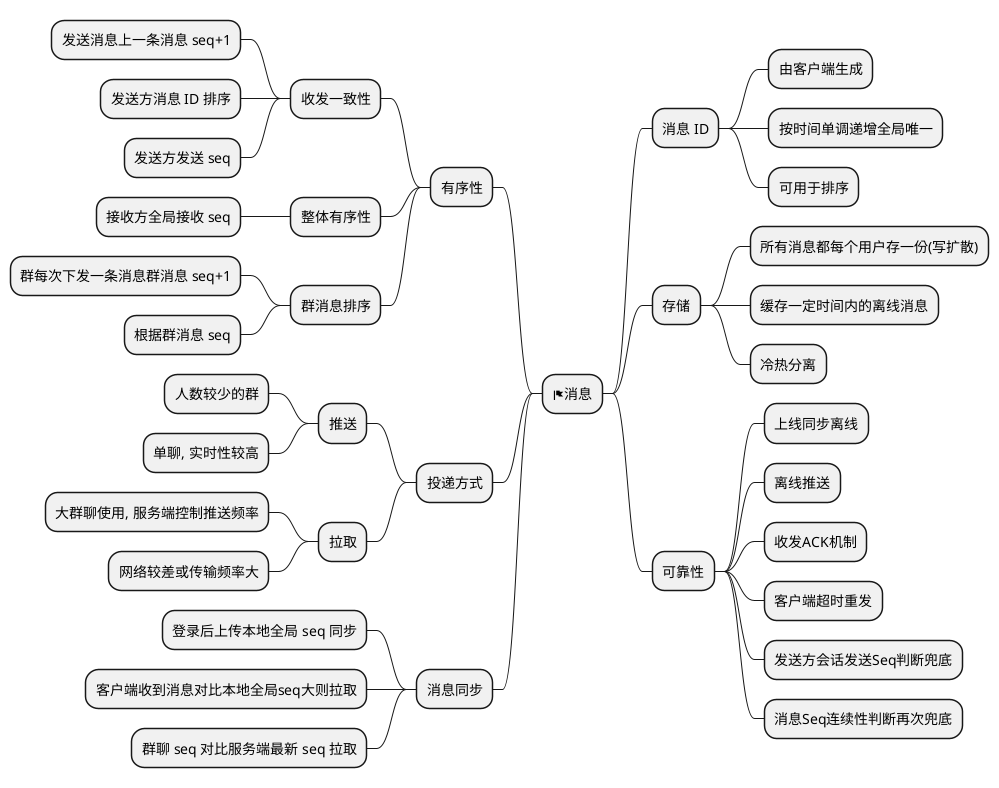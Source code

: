 @startmindmap
'https://plantuml.com/mindmap-diagram

* <&flag>消息

** 消息 ID
    *** 由客户端生成
    *** 按时间单调递增全局唯一
    *** 可用于排序
** 存储
    *** 所有消息都每个用户存一份(写扩散)
    *** 缓存一定时间内的离线消息
    *** 冷热分离
** 可靠性
    *** 上线同步离线
    *** 离线推送
    *** 收发ACK机制
    *** 客户端超时重发
    *** 发送方会话发送Seq判断兜底
    *** 消息Seq连续性判断再次兜底

left side

** 有序性
    *** 收发一致性
        **** 发送消息上一条消息 seq+1
        **** 发送方消息 ID 排序
        **** 发送方发送 seq
    *** 整体有序性
        **** 接收方全局接收 seq
    *** 群消息排序
        **** 群每次下发一条消息群消息 seq+1
        **** 根据群消息 seq
** 投递方式
    *** 推送
        **** 人数较少的群
        **** 单聊, 实时性较高
    *** 拉取
        **** 大群聊使用, 服务端控制推送频率
        **** 网络较差或传输频率大
** 消息同步
    *** 登录后上传本地全局 seq 同步
    *** 客户端收到消息对比本地全局seq大则拉取
    *** 群聊 seq 对比服务端最新 seq 拉取

@endmindmap
